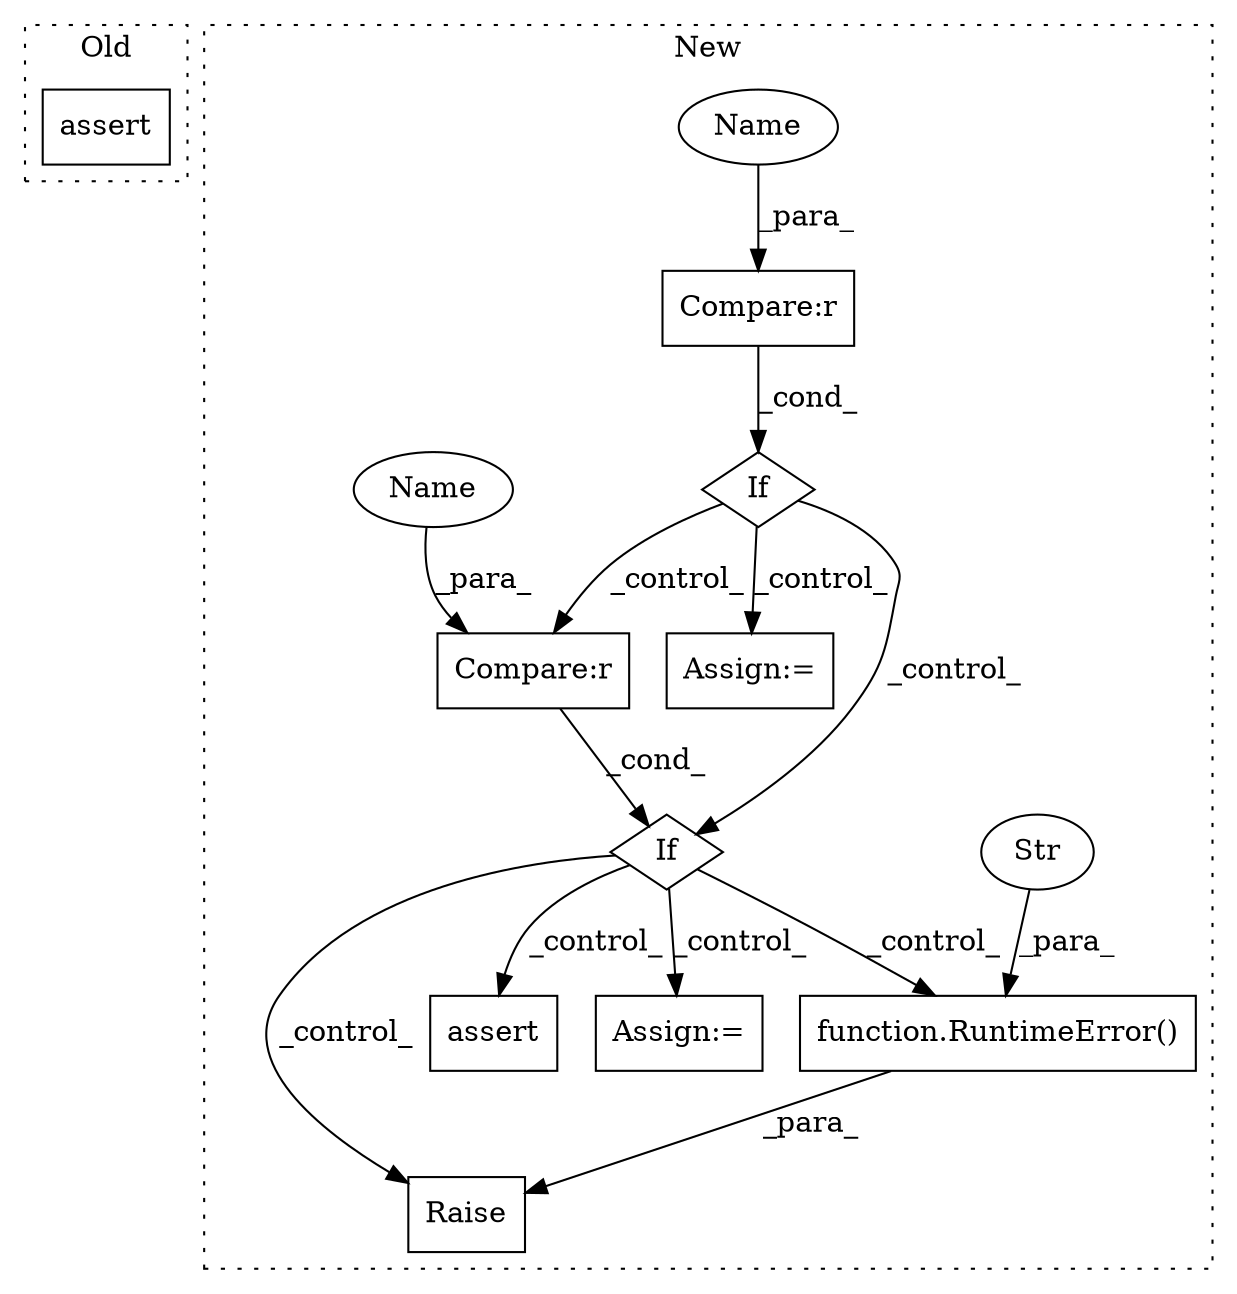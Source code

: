 digraph G {
subgraph cluster0 {
1 [label="assert" a="65" s="2814" l="7" shape="box"];
label = "Old";
style="dotted";
}
subgraph cluster1 {
2 [label="function.RuntimeError()" a="75" s="5516,5568" l="13,1" shape="box"];
3 [label="Raise" a="91" s="5510" l="6" shape="box"];
4 [label="Str" a="66" s="5529" l="39" shape="ellipse"];
5 [label="If" a="96" s="5149" l="3" shape="diamond"];
6 [label="Compare:r" a="40" s="5152" l="16" shape="box"];
7 [label="If" a="96" s="5313" l="0" shape="diamond"];
8 [label="Compare:r" a="40" s="5313" l="16" shape="box"];
9 [label="assert" a="65" s="5347" l="7" shape="box"];
10 [label="Assign:=" a="68" s="5452" l="3" shape="box"];
11 [label="Assign:=" a="68" s="5272" l="3" shape="box"];
12 [label="Name" a="87" s="5152" l="7" shape="ellipse"];
13 [label="Name" a="87" s="5313" l="7" shape="ellipse"];
label = "New";
style="dotted";
}
2 -> 3 [label="_para_"];
4 -> 2 [label="_para_"];
5 -> 7 [label="_control_"];
5 -> 11 [label="_control_"];
5 -> 8 [label="_control_"];
6 -> 5 [label="_cond_"];
7 -> 2 [label="_control_"];
7 -> 9 [label="_control_"];
7 -> 3 [label="_control_"];
7 -> 10 [label="_control_"];
8 -> 7 [label="_cond_"];
12 -> 6 [label="_para_"];
13 -> 8 [label="_para_"];
}